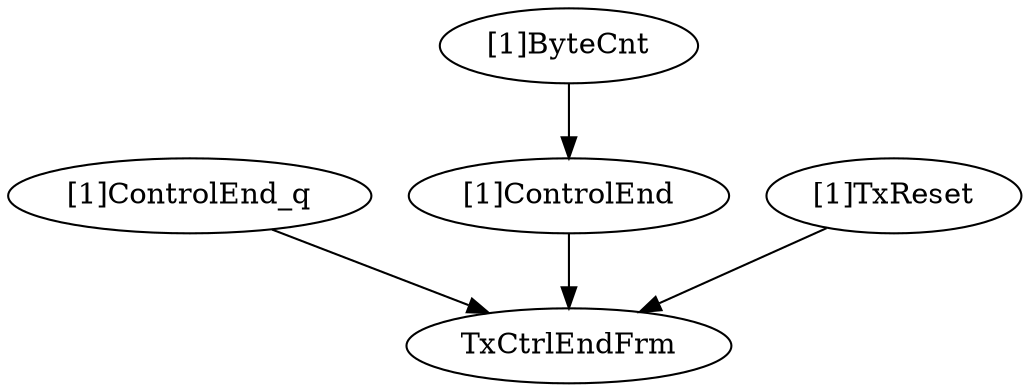 strict digraph "" {
	"[1]ControlEnd_q"	 [complexity=2,
		importance=0.0901760778247,
		rank=0.0450880389123];
	TxCtrlEndFrm	 [complexity=0,
		importance=0.0346694769534,
		rank=0.0];
	"[1]ControlEnd_q" -> TxCtrlEndFrm;
	"[1]ControlEnd"	 [complexity=2,
		importance=0.0893123257099,
		rank=0.0446561628549];
	"[1]ControlEnd" -> TxCtrlEndFrm;
	"[1]TxReset"	 [complexity=1,
		importance=0.122348877607,
		rank=0.122348877607];
	"[1]TxReset" -> TxCtrlEndFrm;
	"[1]ByteCnt"	 [complexity=4,
		importance=0.167693274872,
		rank=0.0419233187179];
	"[1]ByteCnt" -> "[1]ControlEnd";
}
